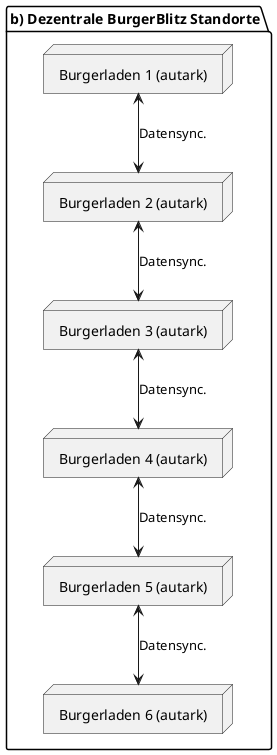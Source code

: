 @startuml
package "b) Dezentrale BurgerBlitz Standorte" {
    node "Burgerladen 1 (autark)"
    node "Burgerladen 2 (autark)"
    node "Burgerladen 3 (autark)"
    node "Burgerladen 4 (autark)"
    node "Burgerladen 5 (autark)"
    node "Burgerladen 6 (autark)"

    "Burgerladen 1 (autark)" <--> "Burgerladen 2 (autark)" : Datensync.
    "Burgerladen 2 (autark)" <--> "Burgerladen 3 (autark)" : Datensync.
    "Burgerladen 3 (autark)" <--> "Burgerladen 4 (autark)" : Datensync.
    "Burgerladen 4 (autark)" <--> "Burgerladen 5 (autark)" : Datensync.
    "Burgerladen 5 (autark)" <--> "Burgerladen 6 (autark)" : Datensync.
}
@enduml